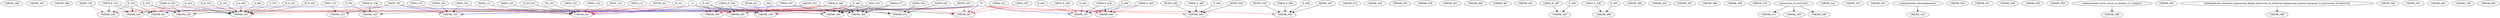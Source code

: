 digraph G {
    CHEME_299;
    CHEME_301;
    CHEME_309;
    edge [color=black];
    PHYS_122 -> CHEME_310;
    MATH_307 -> CHEME_310;
    edge [color=black];
    CHEM_E_310 -> CHEME_325;
    E_310 -> CHEME_325;
    A -> CHEME_325;
    edge [color=black];
    CHEM_E_325 -> CHEME_326;
    E_325 -> CHEME_326;
    W -> CHEME_326;
    edge [color=black];
    CHEM_E_310 -> CHEME_330;
    E_310 -> CHEME_330;
    edge [color=red];
    MATH_136 -> CHEME_330;
    MATH_307 -> CHEME_330;
    A -> CHEME_330;
    edge [color=black];
    CHEM_E_330 -> CHEME_340;
    E_330 -> CHEME_340;
    W -> CHEME_340;
    edge [color=black];
    MATH_112 -> CHEME_341;
    MATH_124 -> CHEME_341;
    Q_SCI_291 -> CHEME_341;
    SCI_291 -> CHEME_341;
    edge [color=red];
    CHEM_120 -> CHEME_341;
    CHEM_142 -> CHEME_341;
    CHEM_144 -> CHEME_341;
    PHYS_114 -> CHEME_341;
    PHYS_121 -> CHEME_341;
    ENVIR_341 -> CHEME_341;
    E_341 -> CHEME_341;
    edge [color=blue];
    A -> CHEME_341;
    edge [color=black];
    CHEM_142 -> CHEME_355;
    CHEM_145 -> CHEME_355;
    edge [color=red];
    PHYS_123 -> CHEME_355;
    edge [color=blue];
    MATH_307 -> CHEME_355;
    AMATH_351 -> CHEME_355;
    W -> CHEME_355;
    CHEME_375;
    edge [color=black];
    CHEM_E_326 -> CHEME_435;
    E_326 -> CHEME_435;
    edge [color=red];
    CHEM_E_340 -> CHEME_435;
    E_340 -> CHEME_435;
    A -> CHEME_435;
    edge [color=black];
    CHEM_E_326 -> CHEME_436;
    E_326 -> CHEME_436;
    edge [color=red];
    CHEM_E_340 -> CHEME_436;
    E_340 -> CHEME_436;
    edge [color=blue];
    HCDE_231 -> CHEME_436;
    ASp -> CHEME_436;
    edge [color=black];
    CHEM_E_435 -> CHEME_437;
    E_435 -> CHEME_437;
    edge [color=red];
    CHEM_E_436 -> CHEME_437;
    E_436 -> CHEME_437;
    edge [color=blue];
    CHEM_E_465 -> CHEME_437;
    E_465 -> CHEME_437;
    W -> CHEME_437;
    edge [color=black];
    M_E_323 -> CHEME_442;
    E_323 -> CHEME_442;
    CHEM_E_325 -> CHEME_442;
    E_325 -> CHEME_442;
    A_A_260 -> CHEME_442;
    A_260 -> CHEME_442;
    E_E_351 -> CHEME_442;
    E_351 -> CHEME_442;
    M_E_442 -> CHEME_442;
    E_442 -> CHEME_442;
    edge [color=red];
    W -> CHEME_442;
    CHEME_445;
    CHEME_455;
    edge [color=black];
    CHEM_E_310 -> CHEME_457;
    E_310 -> CHEME_457;
    edge [color=red];
    CHEM_E_325 -> CHEME_457;
    E_325 -> CHEME_457;
    edge [color=blue];
    CHEM_455 -> CHEME_457;
    CHEME_458;
    CHEME_461;
    edge [color=black];
    CHEM_E_326 -> CHEME_465;
    E_326 -> CHEME_465;
    edge [color=red];
    CHEM_E_340 -> CHEME_465;
    E_340 -> CHEME_465;
    A -> CHEME_465;
    edge [color=black];
    CHEM_E_340 -> CHEME_467;
    E_340 -> CHEME_467;
    edge [color=red];
    CHEM_223 -> CHEME_467;
    CHEM_237 -> CHEME_467;
    CHEM_335 -> CHEME_467;
    BIOEN_467 -> CHEME_467;
    edge [color=blue];
    W -> CHEME_467;
    CHEME_468;
    edge [color=black];
    CHEM_E_435 -> CHEME_480;
    E_435 -> CHEME_480;
    edge [color=red];
    CHEM_E_465 -> CHEME_480;
    E_465 -> CHEME_480;
    W -> CHEME_480;
    CHEME_481;
    CHEME_482;
    edge [color=black];
    CHEM_237 -> CHEME_484;
    CHEM_455 -> CHEME_484;
    CHEM_E_340 -> CHEME_484;
    E_340 -> CHEME_484;
    MSE_310 -> CHEME_484;
    A -> CHEME_484;
    edge [color=black];
    CHEM_E_480 -> CHEME_485;
    E_480 -> CHEME_485;
    edge [color=black];
    CHEM_E_485 -> CHEME_486;
    E_485 -> CHEME_486;
    CHEME_490;
    CHEME_491;
    edge [color=black];
    CHEM_E_458 -> CHEME_493;
    E_458 -> CHEME_493;
    BIOEN_492 -> CHEME_493;
    BIOEN_493 -> CHEME_493;
    edge [color=red];
    W -> CHEME_493;
    CHEME_497;
    CHEME_498;
    CHEME_499;
    CHEME_510;
    edge [color=black];
    permission_of_instructor -> CHEME_511;
    edge [color=black];
    MATH_308 -> CHEME_512;
    MATH_307 -> CHEME_512;
    AMATH_351 -> CHEME_512;
    MATH_324 -> CHEME_512;
    CHEME_514;
    CHEME_515;
    CHEME_523;
    edge [color=black];
    undergraduate_thermodynamics -> CHEME_525;
    CHEME_530;
    CHEME_531;
    CHEME_554;
    CHEME_556;
    CHEME_558;
    edge [color=black];
    undergraduate_level_course_in_kinetics_or_catalysis -> CHEME_560;
    CHEME_565;
    edge [color=black];
    undergraduate_chemical_engineering_design_admission_to_chemical_engineering_masters_program_or_permission_of_instructor -> CHEME_580;
    edge [color=black];
    CHEM_237 -> CHEME_584;
    CHEM_455 -> CHEME_584;
    CHEM_E_340 -> CHEME_584;
    E_340 -> CHEME_584;
    MSE_310 -> CHEME_584;
    A -> CHEME_584;
    edge [color=black];
    permission_of_instructor -> CHEME_588;
    CHEME_590;
    CHEME_591;
    edge [color=black];
    CHEM_E_558 -> CHEME_593;
    E_558 -> CHEME_593;
    BIOEN_592 -> CHEME_593;
    BIOEN_593 -> CHEME_593;
    edge [color=red];
    W -> CHEME_593;
    edge [color=black];
    permission_of_instructor -> CHEME_599;
    CHEME_600;
    CHEME_700;
    CHEME_800;
}
